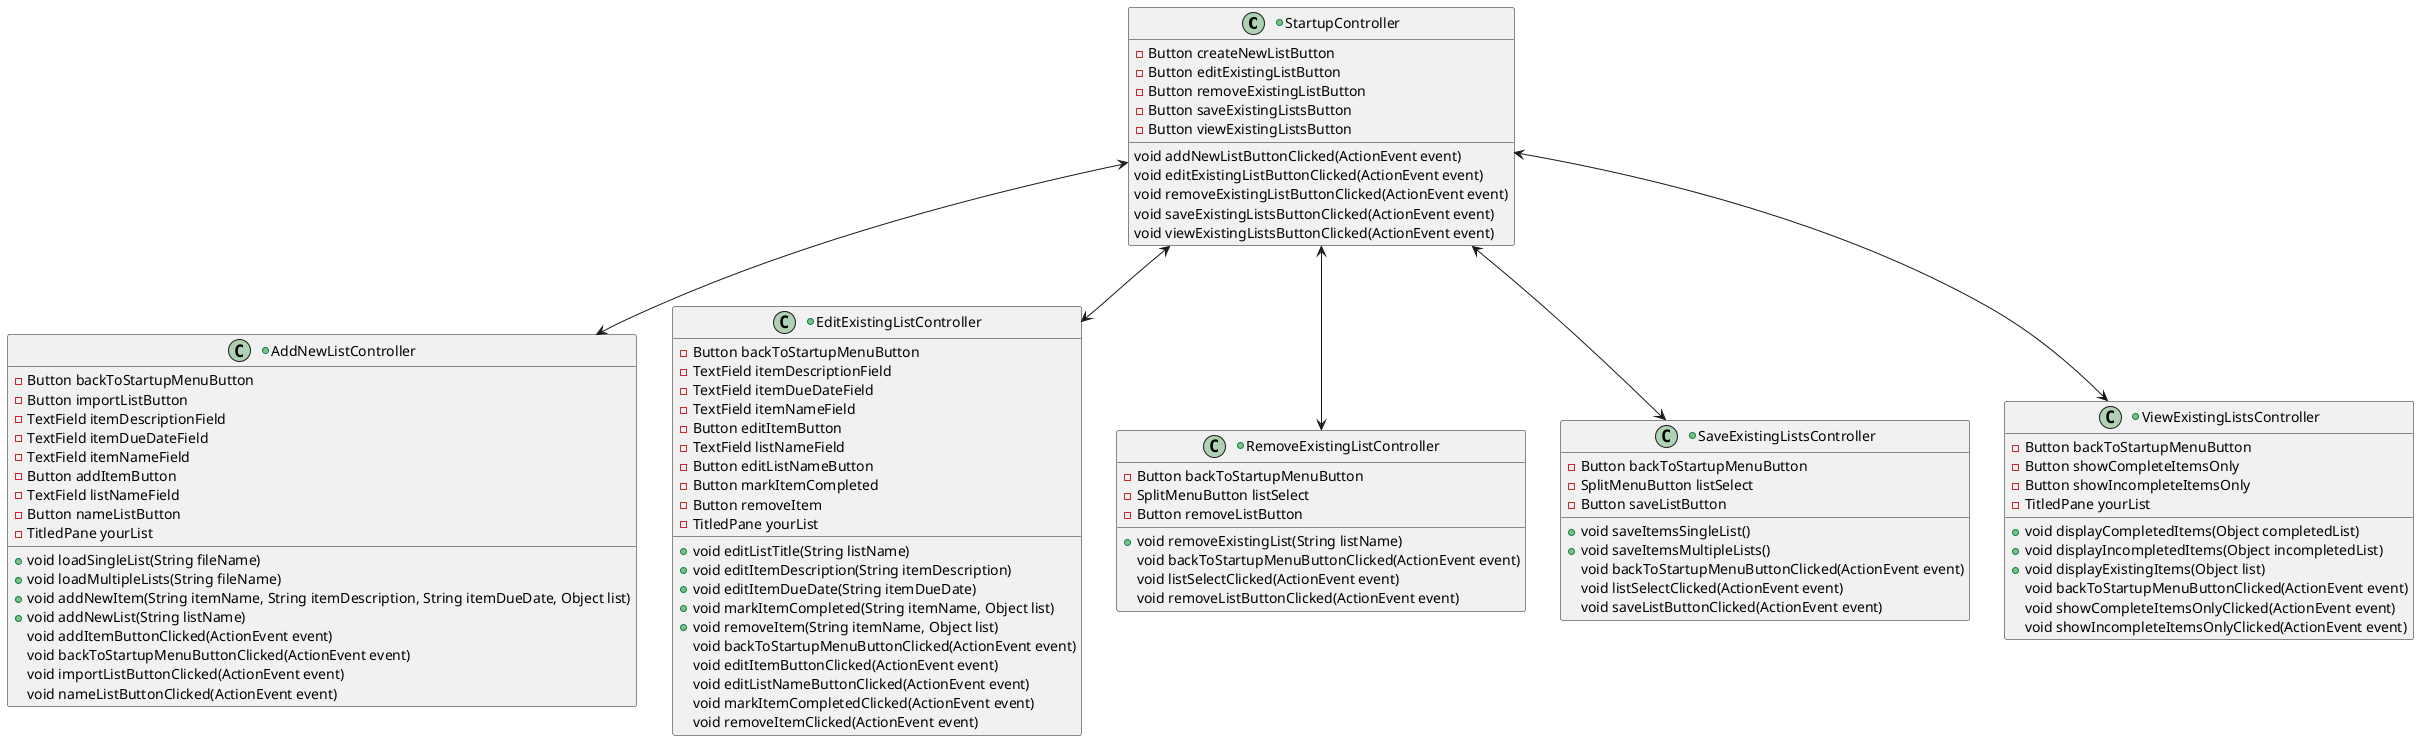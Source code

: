 @startuml

+class StartupController{
-Button createNewListButton
-Button editExistingListButton
-Button removeExistingListButton
-Button saveExistingListsButton
-Button viewExistingListsButton
void addNewListButtonClicked(ActionEvent event)
void editExistingListButtonClicked(ActionEvent event)
void removeExistingListButtonClicked(ActionEvent event)
void saveExistingListsButtonClicked(ActionEvent event)
void viewExistingListsButtonClicked(ActionEvent event)
}

+class AddNewListController{
+void loadSingleList(String fileName)
+void loadMultipleLists(String fileName)
+void addNewItem(String itemName, String itemDescription, String itemDueDate, Object list)
+void addNewList(String listName)
-Button backToStartupMenuButton
-Button importListButton
-TextField itemDescriptionField
-TextField itemDueDateField
-TextField itemNameField
-Button addItemButton
-TextField listNameField
-Button nameListButton
-TitledPane yourList
void addItemButtonClicked(ActionEvent event)
void backToStartupMenuButtonClicked(ActionEvent event)
void importListButtonClicked(ActionEvent event)
void nameListButtonClicked(ActionEvent event)
}

+class EditExistingListController{
+void editListTitle(String listName)
+void editItemDescription(String itemDescription)
+void editItemDueDate(String itemDueDate)
+void markItemCompleted(String itemName, Object list)
+void removeItem(String itemName, Object list)
-Button backToStartupMenuButton
-TextField itemDescriptionField
-TextField itemDueDateField
-TextField itemNameField
-Button editItemButton
-TextField listNameField
-Button editListNameButton
-Button markItemCompleted
-Button removeItem
-TitledPane yourList
void backToStartupMenuButtonClicked(ActionEvent event)
void editItemButtonClicked(ActionEvent event)
void editListNameButtonClicked(ActionEvent event)
void markItemCompletedClicked(ActionEvent event)
void removeItemClicked(ActionEvent event)
}

+class RemoveExistingListController{
+void removeExistingList(String listName)
-Button backToStartupMenuButton
-SplitMenuButton listSelect
-Button removeListButton
void backToStartupMenuButtonClicked(ActionEvent event)
void listSelectClicked(ActionEvent event)
void removeListButtonClicked(ActionEvent event)
}

+class SaveExistingListsController{
+void saveItemsSingleList()
+void saveItemsMultipleLists()
-Button backToStartupMenuButton
-SplitMenuButton listSelect
-Button saveListButton
void backToStartupMenuButtonClicked(ActionEvent event)
void listSelectClicked(ActionEvent event)
void saveListButtonClicked(ActionEvent event)
}

+class ViewExistingListsController{
+void displayCompletedItems(Object completedList)
+void displayIncompletedItems(Object incompletedList)
+void displayExistingItems(Object list)
-Button backToStartupMenuButton
-Button showCompleteItemsOnly
-Button showIncompleteItemsOnly
-TitledPane yourList
void backToStartupMenuButtonClicked(ActionEvent event)
void showCompleteItemsOnlyClicked(ActionEvent event)
void showIncompleteItemsOnlyClicked(ActionEvent event)
}

StartupController<-->AddNewListController
StartupController<-->EditExistingListController
StartupController<-->RemoveExistingListController
StartupController<-->SaveExistingListsController
StartupController<-->ViewExistingListsController

@enduml